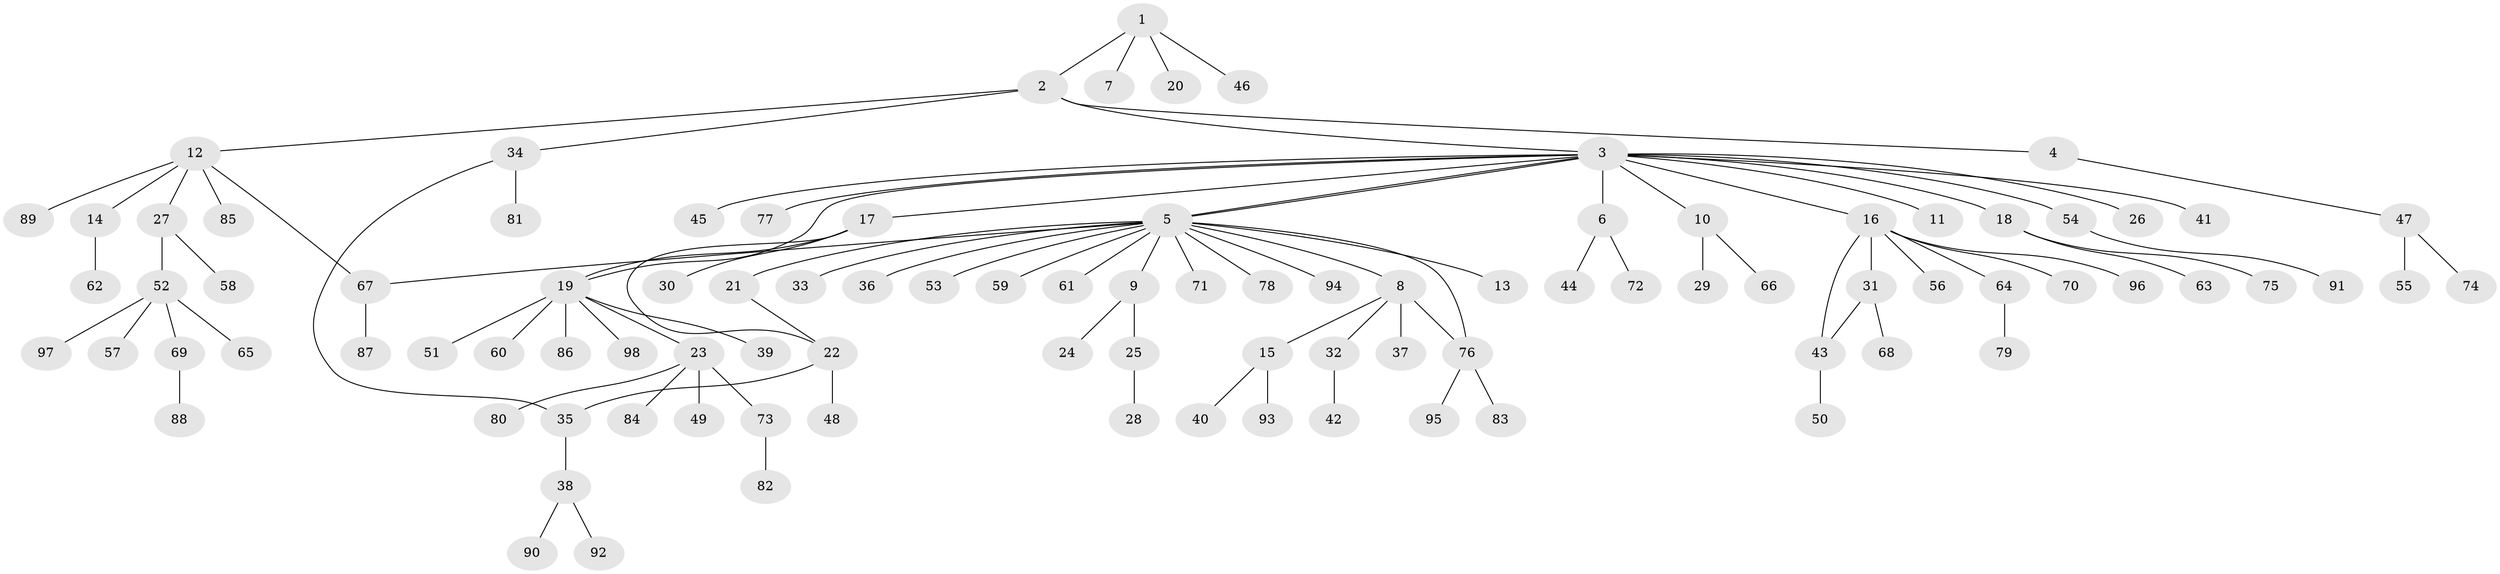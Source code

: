 // coarse degree distribution, {5: 0.03389830508474576, 3: 0.1016949152542373, 1: 0.6101694915254238, 12: 0.01694915254237288, 2: 0.15254237288135594, 4: 0.05084745762711865, 14: 0.01694915254237288, 6: 0.01694915254237288}
// Generated by graph-tools (version 1.1) at 2025/36/03/04/25 23:36:51]
// undirected, 98 vertices, 104 edges
graph export_dot {
  node [color=gray90,style=filled];
  1;
  2;
  3;
  4;
  5;
  6;
  7;
  8;
  9;
  10;
  11;
  12;
  13;
  14;
  15;
  16;
  17;
  18;
  19;
  20;
  21;
  22;
  23;
  24;
  25;
  26;
  27;
  28;
  29;
  30;
  31;
  32;
  33;
  34;
  35;
  36;
  37;
  38;
  39;
  40;
  41;
  42;
  43;
  44;
  45;
  46;
  47;
  48;
  49;
  50;
  51;
  52;
  53;
  54;
  55;
  56;
  57;
  58;
  59;
  60;
  61;
  62;
  63;
  64;
  65;
  66;
  67;
  68;
  69;
  70;
  71;
  72;
  73;
  74;
  75;
  76;
  77;
  78;
  79;
  80;
  81;
  82;
  83;
  84;
  85;
  86;
  87;
  88;
  89;
  90;
  91;
  92;
  93;
  94;
  95;
  96;
  97;
  98;
  1 -- 2;
  1 -- 7;
  1 -- 20;
  1 -- 46;
  2 -- 3;
  2 -- 4;
  2 -- 12;
  2 -- 34;
  3 -- 5;
  3 -- 5;
  3 -- 6;
  3 -- 10;
  3 -- 11;
  3 -- 16;
  3 -- 17;
  3 -- 18;
  3 -- 19;
  3 -- 26;
  3 -- 41;
  3 -- 45;
  3 -- 54;
  3 -- 77;
  4 -- 47;
  5 -- 8;
  5 -- 9;
  5 -- 13;
  5 -- 21;
  5 -- 33;
  5 -- 36;
  5 -- 53;
  5 -- 59;
  5 -- 61;
  5 -- 67;
  5 -- 71;
  5 -- 76;
  5 -- 78;
  5 -- 94;
  6 -- 44;
  6 -- 72;
  8 -- 15;
  8 -- 32;
  8 -- 37;
  8 -- 76;
  9 -- 24;
  9 -- 25;
  10 -- 29;
  10 -- 66;
  12 -- 14;
  12 -- 27;
  12 -- 67;
  12 -- 85;
  12 -- 89;
  14 -- 62;
  15 -- 40;
  15 -- 93;
  16 -- 31;
  16 -- 43;
  16 -- 56;
  16 -- 64;
  16 -- 70;
  16 -- 96;
  17 -- 19;
  17 -- 22;
  17 -- 30;
  18 -- 63;
  18 -- 75;
  19 -- 23;
  19 -- 39;
  19 -- 51;
  19 -- 60;
  19 -- 86;
  19 -- 98;
  21 -- 22;
  22 -- 35;
  22 -- 48;
  23 -- 49;
  23 -- 73;
  23 -- 80;
  23 -- 84;
  25 -- 28;
  27 -- 52;
  27 -- 58;
  31 -- 43;
  31 -- 68;
  32 -- 42;
  34 -- 35;
  34 -- 81;
  35 -- 38;
  38 -- 90;
  38 -- 92;
  43 -- 50;
  47 -- 55;
  47 -- 74;
  52 -- 57;
  52 -- 65;
  52 -- 69;
  52 -- 97;
  54 -- 91;
  64 -- 79;
  67 -- 87;
  69 -- 88;
  73 -- 82;
  76 -- 83;
  76 -- 95;
}
